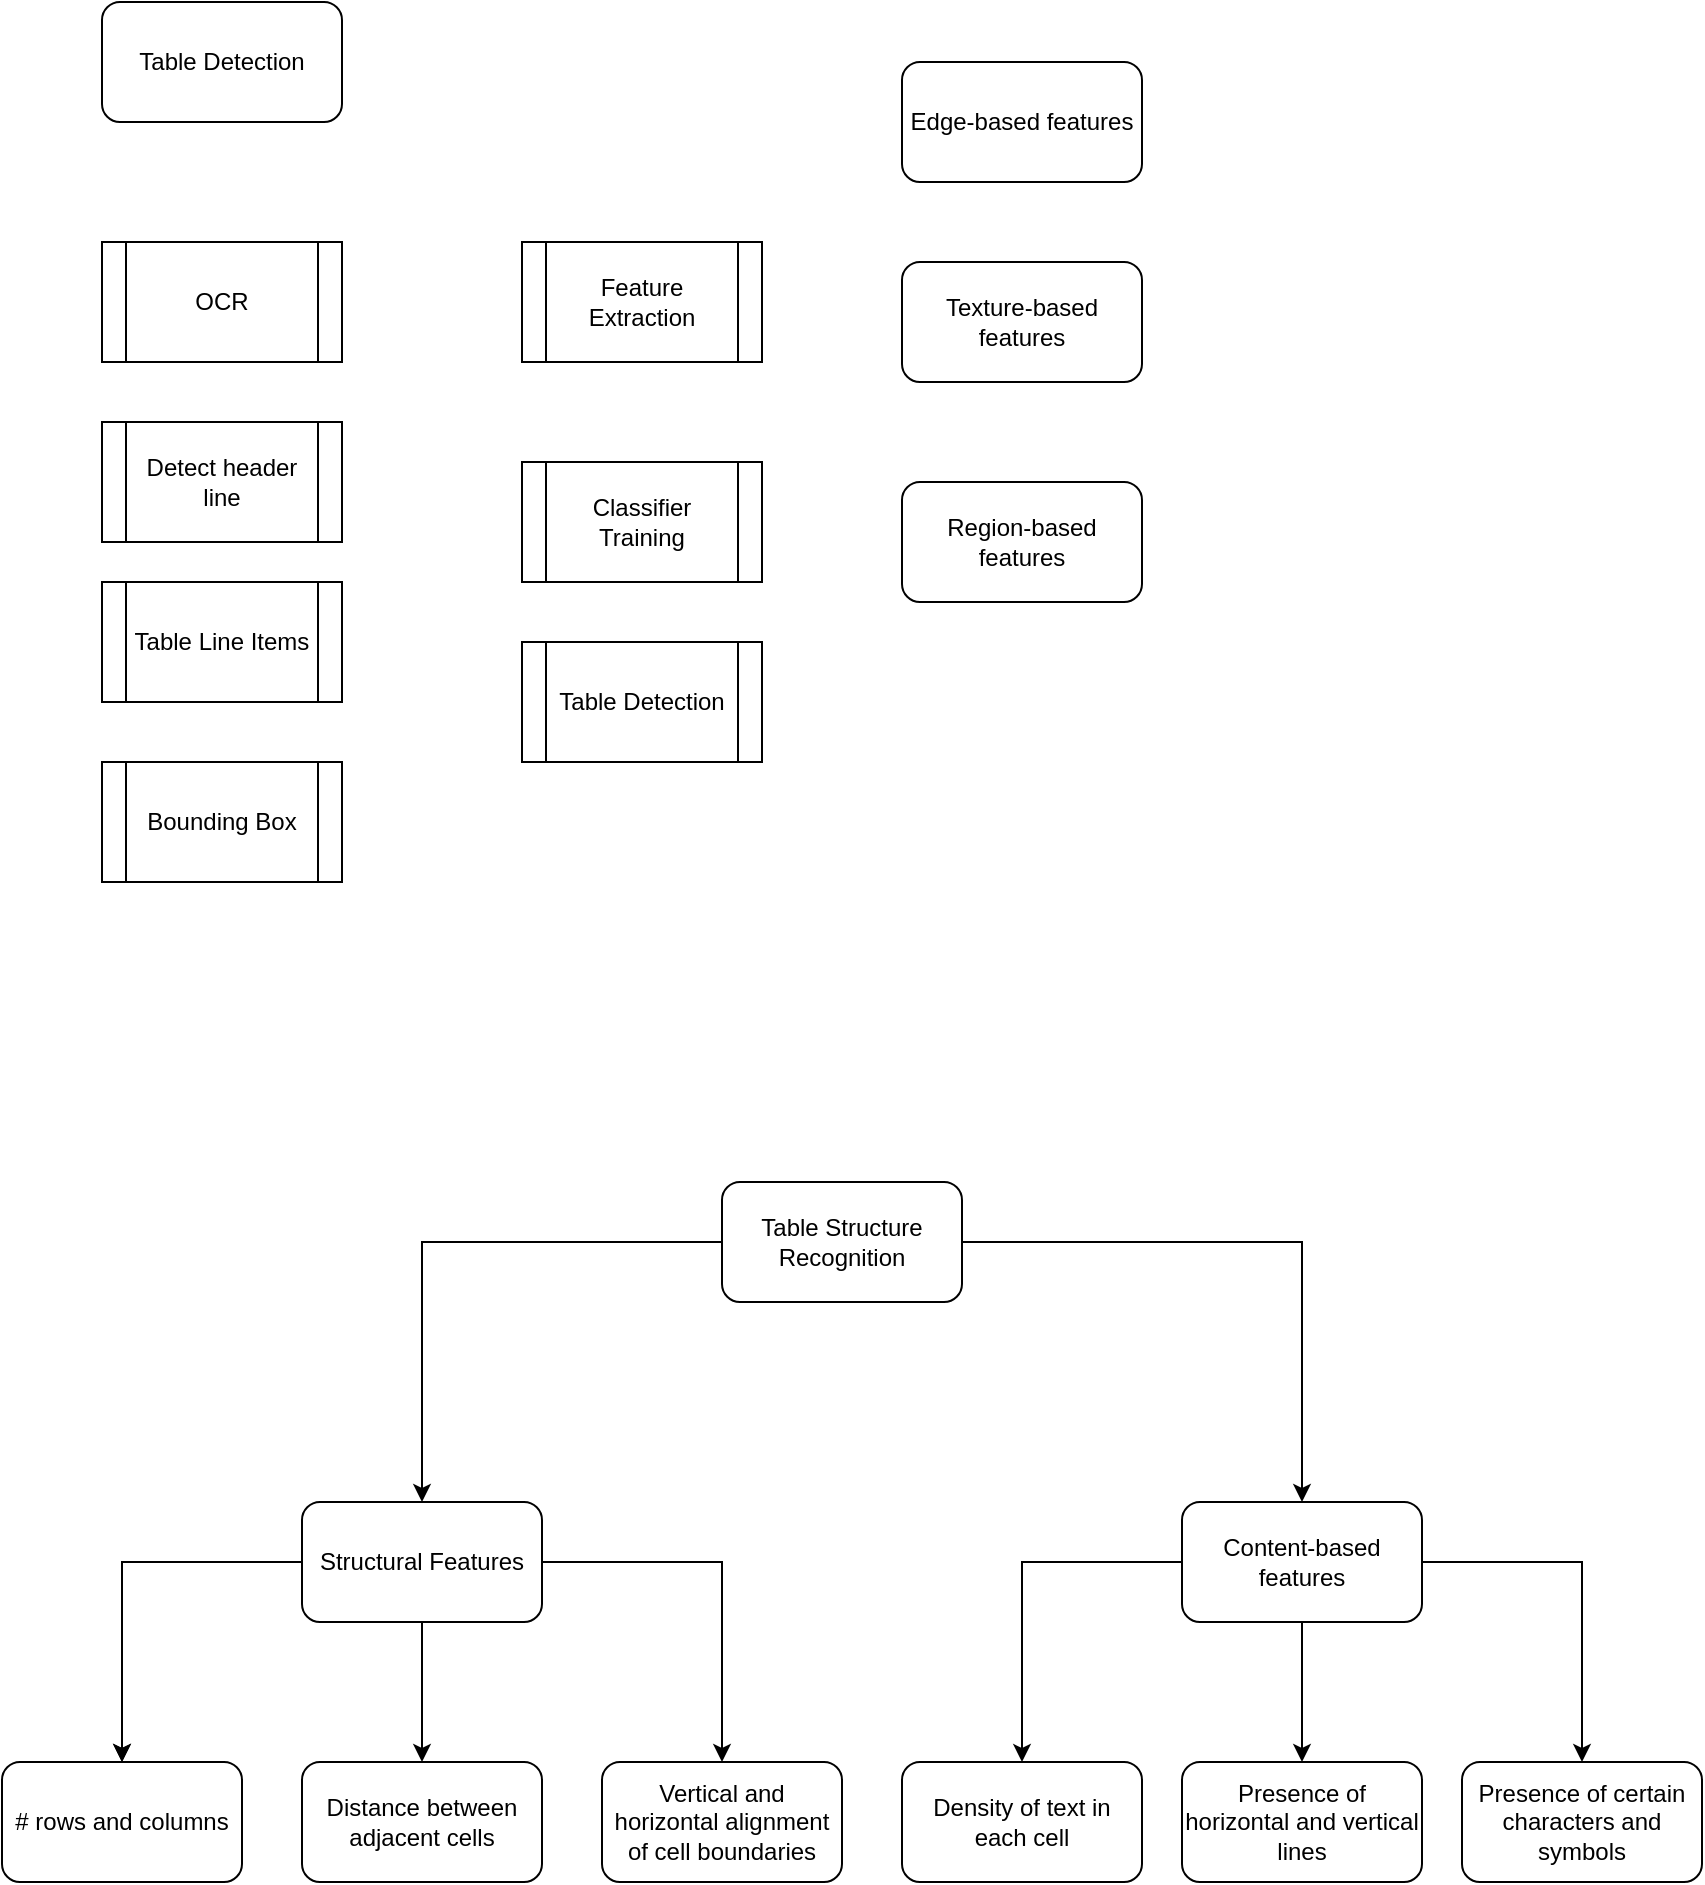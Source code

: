 <mxfile version="24.4.0" type="github">
  <diagram name="Page-1" id="eje4wcLzP92jvBpg3HmN">
    <mxGraphModel dx="2034" dy="1135" grid="1" gridSize="10" guides="1" tooltips="1" connect="1" arrows="1" fold="1" page="1" pageScale="1" pageWidth="850" pageHeight="1100" math="0" shadow="0">
      <root>
        <mxCell id="0" />
        <mxCell id="1" parent="0" />
        <mxCell id="Lev6AH-UttUzAtVmkW1H-1" value="Table Detection" style="rounded=1;whiteSpace=wrap;html=1;" vertex="1" parent="1">
          <mxGeometry x="40" y="160" width="120" height="60" as="geometry" />
        </mxCell>
        <mxCell id="Lev6AH-UttUzAtVmkW1H-3" value="OCR" style="shape=process;whiteSpace=wrap;html=1;backgroundOutline=1;" vertex="1" parent="1">
          <mxGeometry x="40" y="280" width="120" height="60" as="geometry" />
        </mxCell>
        <mxCell id="Lev6AH-UttUzAtVmkW1H-4" value="Detect header line" style="shape=process;whiteSpace=wrap;html=1;backgroundOutline=1;" vertex="1" parent="1">
          <mxGeometry x="40" y="370" width="120" height="60" as="geometry" />
        </mxCell>
        <mxCell id="Lev6AH-UttUzAtVmkW1H-5" value="Table Line Items" style="shape=process;whiteSpace=wrap;html=1;backgroundOutline=1;" vertex="1" parent="1">
          <mxGeometry x="40" y="450" width="120" height="60" as="geometry" />
        </mxCell>
        <mxCell id="Lev6AH-UttUzAtVmkW1H-6" value="Bounding Box" style="shape=process;whiteSpace=wrap;html=1;backgroundOutline=1;" vertex="1" parent="1">
          <mxGeometry x="40" y="540" width="120" height="60" as="geometry" />
        </mxCell>
        <mxCell id="Lev6AH-UttUzAtVmkW1H-16" value="" style="edgeStyle=orthogonalEdgeStyle;rounded=0;orthogonalLoop=1;jettySize=auto;html=1;" edge="1" parent="1" source="Lev6AH-UttUzAtVmkW1H-7" target="Lev6AH-UttUzAtVmkW1H-15">
          <mxGeometry relative="1" as="geometry" />
        </mxCell>
        <mxCell id="Lev6AH-UttUzAtVmkW1H-18" value="" style="edgeStyle=orthogonalEdgeStyle;rounded=0;orthogonalLoop=1;jettySize=auto;html=1;" edge="1" parent="1" source="Lev6AH-UttUzAtVmkW1H-7" target="Lev6AH-UttUzAtVmkW1H-17">
          <mxGeometry relative="1" as="geometry" />
        </mxCell>
        <mxCell id="Lev6AH-UttUzAtVmkW1H-7" value="Table Structure Recognition" style="rounded=1;whiteSpace=wrap;html=1;" vertex="1" parent="1">
          <mxGeometry x="350" y="750" width="120" height="60" as="geometry" />
        </mxCell>
        <mxCell id="Lev6AH-UttUzAtVmkW1H-9" value="Feature Extraction" style="shape=process;whiteSpace=wrap;html=1;backgroundOutline=1;" vertex="1" parent="1">
          <mxGeometry x="250" y="280" width="120" height="60" as="geometry" />
        </mxCell>
        <mxCell id="Lev6AH-UttUzAtVmkW1H-10" value="Edge-based features" style="rounded=1;whiteSpace=wrap;html=1;" vertex="1" parent="1">
          <mxGeometry x="440" y="190" width="120" height="60" as="geometry" />
        </mxCell>
        <mxCell id="Lev6AH-UttUzAtVmkW1H-11" value="Texture-based features" style="rounded=1;whiteSpace=wrap;html=1;" vertex="1" parent="1">
          <mxGeometry x="440" y="290" width="120" height="60" as="geometry" />
        </mxCell>
        <mxCell id="Lev6AH-UttUzAtVmkW1H-12" value="Region-based features" style="rounded=1;whiteSpace=wrap;html=1;" vertex="1" parent="1">
          <mxGeometry x="440" y="400" width="120" height="60" as="geometry" />
        </mxCell>
        <mxCell id="Lev6AH-UttUzAtVmkW1H-13" value="Classifier Training" style="shape=process;whiteSpace=wrap;html=1;backgroundOutline=1;" vertex="1" parent="1">
          <mxGeometry x="250" y="390" width="120" height="60" as="geometry" />
        </mxCell>
        <mxCell id="Lev6AH-UttUzAtVmkW1H-14" value="Table Detection" style="shape=process;whiteSpace=wrap;html=1;backgroundOutline=1;" vertex="1" parent="1">
          <mxGeometry x="250" y="480" width="120" height="60" as="geometry" />
        </mxCell>
        <mxCell id="Lev6AH-UttUzAtVmkW1H-20" value="" style="edgeStyle=orthogonalEdgeStyle;rounded=0;orthogonalLoop=1;jettySize=auto;html=1;" edge="1" parent="1" source="Lev6AH-UttUzAtVmkW1H-15" target="Lev6AH-UttUzAtVmkW1H-19">
          <mxGeometry relative="1" as="geometry" />
        </mxCell>
        <mxCell id="Lev6AH-UttUzAtVmkW1H-21" value="" style="edgeStyle=orthogonalEdgeStyle;rounded=0;orthogonalLoop=1;jettySize=auto;html=1;" edge="1" parent="1" source="Lev6AH-UttUzAtVmkW1H-15" target="Lev6AH-UttUzAtVmkW1H-19">
          <mxGeometry relative="1" as="geometry" />
        </mxCell>
        <mxCell id="Lev6AH-UttUzAtVmkW1H-23" value="" style="edgeStyle=orthogonalEdgeStyle;rounded=0;orthogonalLoop=1;jettySize=auto;html=1;" edge="1" parent="1" source="Lev6AH-UttUzAtVmkW1H-15" target="Lev6AH-UttUzAtVmkW1H-22">
          <mxGeometry relative="1" as="geometry" />
        </mxCell>
        <mxCell id="Lev6AH-UttUzAtVmkW1H-25" value="" style="edgeStyle=orthogonalEdgeStyle;rounded=0;orthogonalLoop=1;jettySize=auto;html=1;" edge="1" parent="1" source="Lev6AH-UttUzAtVmkW1H-15" target="Lev6AH-UttUzAtVmkW1H-24">
          <mxGeometry relative="1" as="geometry" />
        </mxCell>
        <mxCell id="Lev6AH-UttUzAtVmkW1H-15" value="Structural Features" style="whiteSpace=wrap;html=1;rounded=1;" vertex="1" parent="1">
          <mxGeometry x="140" y="910" width="120" height="60" as="geometry" />
        </mxCell>
        <mxCell id="Lev6AH-UttUzAtVmkW1H-27" value="" style="edgeStyle=orthogonalEdgeStyle;rounded=0;orthogonalLoop=1;jettySize=auto;html=1;" edge="1" parent="1" source="Lev6AH-UttUzAtVmkW1H-17" target="Lev6AH-UttUzAtVmkW1H-26">
          <mxGeometry relative="1" as="geometry" />
        </mxCell>
        <mxCell id="Lev6AH-UttUzAtVmkW1H-29" value="" style="edgeStyle=orthogonalEdgeStyle;rounded=0;orthogonalLoop=1;jettySize=auto;html=1;" edge="1" parent="1" source="Lev6AH-UttUzAtVmkW1H-17" target="Lev6AH-UttUzAtVmkW1H-28">
          <mxGeometry relative="1" as="geometry" />
        </mxCell>
        <mxCell id="Lev6AH-UttUzAtVmkW1H-31" value="" style="edgeStyle=orthogonalEdgeStyle;rounded=0;orthogonalLoop=1;jettySize=auto;html=1;" edge="1" parent="1" source="Lev6AH-UttUzAtVmkW1H-17" target="Lev6AH-UttUzAtVmkW1H-30">
          <mxGeometry relative="1" as="geometry" />
        </mxCell>
        <mxCell id="Lev6AH-UttUzAtVmkW1H-17" value="Content-based features" style="whiteSpace=wrap;html=1;rounded=1;" vertex="1" parent="1">
          <mxGeometry x="580" y="910" width="120" height="60" as="geometry" />
        </mxCell>
        <mxCell id="Lev6AH-UttUzAtVmkW1H-19" value="# rows and columns" style="whiteSpace=wrap;html=1;rounded=1;" vertex="1" parent="1">
          <mxGeometry x="-10" y="1040" width="120" height="60" as="geometry" />
        </mxCell>
        <mxCell id="Lev6AH-UttUzAtVmkW1H-22" value="Distance between adjacent cells" style="whiteSpace=wrap;html=1;rounded=1;" vertex="1" parent="1">
          <mxGeometry x="140" y="1040" width="120" height="60" as="geometry" />
        </mxCell>
        <mxCell id="Lev6AH-UttUzAtVmkW1H-24" value="Vertical and horizontal alignment of cell boundaries" style="whiteSpace=wrap;html=1;rounded=1;" vertex="1" parent="1">
          <mxGeometry x="290" y="1040" width="120" height="60" as="geometry" />
        </mxCell>
        <mxCell id="Lev6AH-UttUzAtVmkW1H-26" value="Density of text in each cell" style="whiteSpace=wrap;html=1;rounded=1;" vertex="1" parent="1">
          <mxGeometry x="440" y="1040" width="120" height="60" as="geometry" />
        </mxCell>
        <mxCell id="Lev6AH-UttUzAtVmkW1H-28" value="Presence of horizontal and vertical lines" style="whiteSpace=wrap;html=1;rounded=1;" vertex="1" parent="1">
          <mxGeometry x="580" y="1040" width="120" height="60" as="geometry" />
        </mxCell>
        <mxCell id="Lev6AH-UttUzAtVmkW1H-30" value="Presence of certain characters and symbols" style="whiteSpace=wrap;html=1;rounded=1;" vertex="1" parent="1">
          <mxGeometry x="720" y="1040" width="120" height="60" as="geometry" />
        </mxCell>
      </root>
    </mxGraphModel>
  </diagram>
</mxfile>
